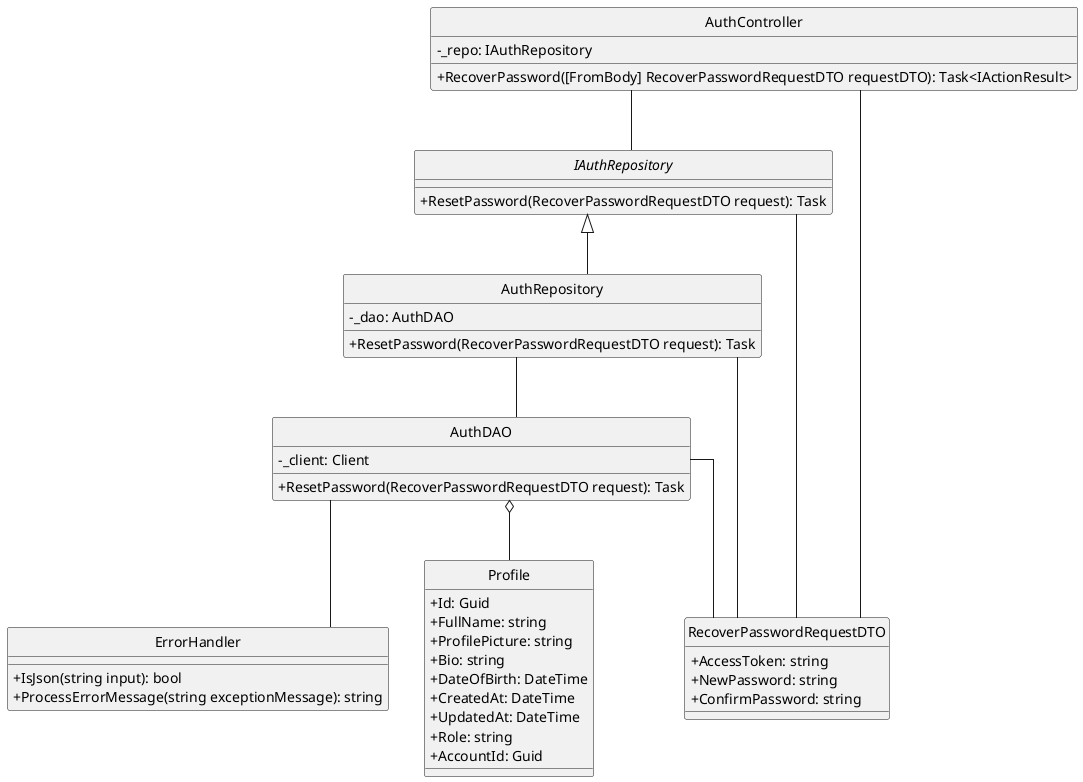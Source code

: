@startuml getUserById
hide circle
skinparam classAttributeIconSize 0
skinparam linetype ortho

class AuthController {
    - _repo: IAuthRepository
    + RecoverPassword([FromBody] RecoverPasswordRequestDTO requestDTO): Task<IActionResult> 
}

class ErrorHandler {
    + IsJson(string input): bool
    + ProcessErrorMessage(string exceptionMessage): string
} 

interface IAuthRepository {
    + ResetPassword(RecoverPasswordRequestDTO request): Task
}

class AuthRepository {
    - _dao: AuthDAO
    + ResetPassword(RecoverPasswordRequestDTO request): Task
}

class AuthDAO {
    - _client: Client
    + ResetPassword(RecoverPasswordRequestDTO request): Task
}

class RecoverPasswordRequestDTO{
    + AccessToken: string
    + NewPassword: string 
    + ConfirmPassword: string
}


class Profile {
    + Id: Guid
    + FullName: string
    + ProfilePicture: string
    + Bio: string
    + DateOfBirth: DateTime
    + CreatedAt: DateTime
    + UpdatedAt: DateTime
    + Role: string
    + AccountId: Guid
}



AuthController -- RecoverPasswordRequestDTO
AuthController -- IAuthRepository

IAuthRepository <|-- AuthRepository
IAuthRepository -- RecoverPasswordRequestDTO

AuthRepository -- AuthDAO
AuthRepository -- RecoverPasswordRequestDTO

AuthDAO -- ErrorHandler
AuthDAO -- RecoverPasswordRequestDTO

AuthDAO o-- Profile
@enduml